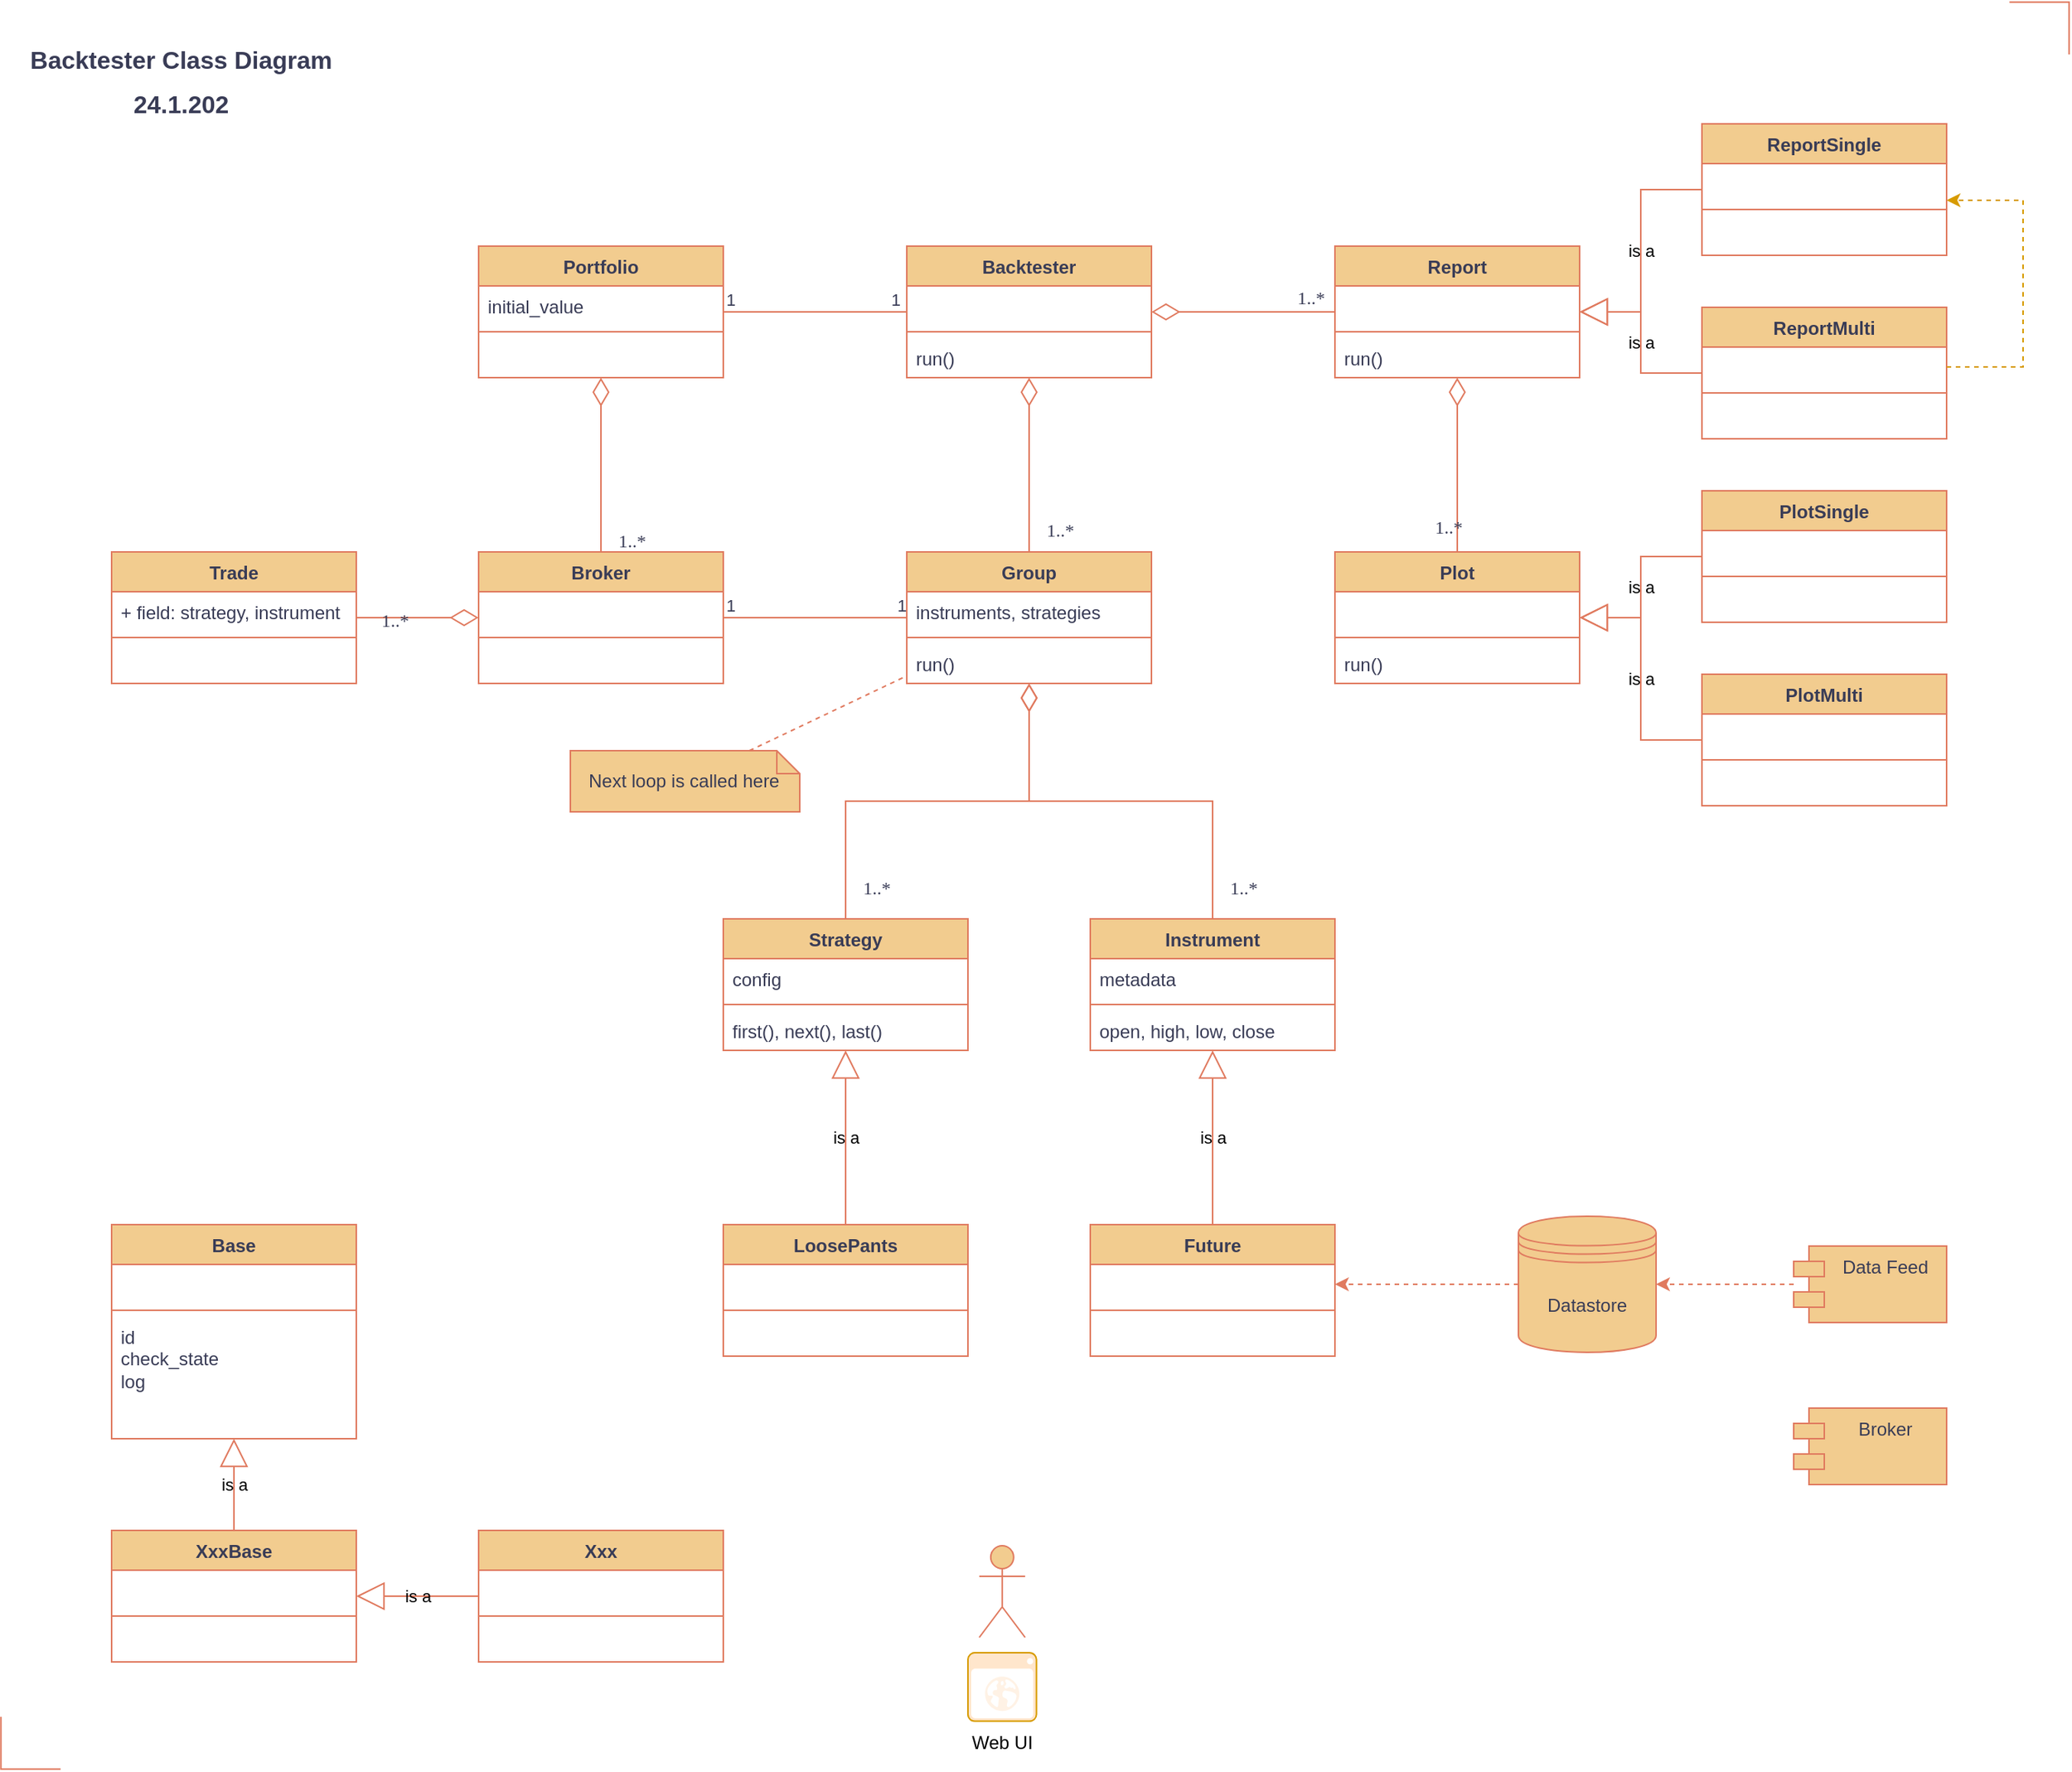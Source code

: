 <mxfile version="26.0.7">
  <diagram name="Page-1" id="6133507b-19e7-1e82-6fc7-422aa6c4b21f">
    <mxGraphModel dx="1524" dy="1083" grid="1" gridSize="10" guides="1" tooltips="1" connect="1" arrows="1" fold="1" page="1" pageScale="1" pageWidth="1654" pageHeight="1169" background="none" math="0" shadow="0">
      <root>
        <mxCell id="0" />
        <mxCell id="1" parent="0" />
        <mxCell id="b94bc138ca980ef-9" style="edgeStyle=orthogonalEdgeStyle;rounded=0;html=1;labelBackgroundColor=none;startArrow=none;startFill=0;startSize=8;endArrow=diamondThin;endFill=0;endSize=16;fontFamily=Verdana;fontSize=12;strokeColor=#E07A5F;fontColor=default;" parent="1" source="fzEsm9xOd8jMzYuRoPMs-54" target="fzEsm9xOd8jMzYuRoPMs-38" edge="1">
          <mxGeometry relative="1" as="geometry">
            <mxPoint x="739.5" y="406" as="sourcePoint" />
            <mxPoint x="739.5" y="273" as="targetPoint" />
          </mxGeometry>
        </mxCell>
        <mxCell id="b94bc138ca980ef-19" value="1..*" style="text;html=1;resizable=0;points=[];align=center;verticalAlign=middle;labelBackgroundColor=none;fontSize=12;fontFamily=Verdana;fontColor=#393C56;" parent="b94bc138ca980ef-9" vertex="1" connectable="0">
          <mxGeometry x="-0.847" y="-1" relative="1" as="geometry">
            <mxPoint x="19" y="-6" as="offset" />
          </mxGeometry>
        </mxCell>
        <mxCell id="hXaTJIi1Mh9e1lSshE3l-18" style="edgeStyle=orthogonalEdgeStyle;rounded=0;html=1;labelBackgroundColor=none;startArrow=none;startFill=0;startSize=8;endArrow=diamondThin;endFill=0;endSize=16;fontFamily=Verdana;fontSize=12;strokeColor=#E07A5F;fontColor=default;" parent="1" source="fzEsm9xOd8jMzYuRoPMs-60" target="fzEsm9xOd8jMzYuRoPMs-54" edge="1">
          <mxGeometry relative="1" as="geometry">
            <mxPoint x="550" y="612" as="sourcePoint" />
            <mxPoint x="669.5" y="459" as="targetPoint" />
          </mxGeometry>
        </mxCell>
        <mxCell id="hXaTJIi1Mh9e1lSshE3l-19" value="1..*" style="text;html=1;resizable=0;points=[];align=center;verticalAlign=middle;labelBackgroundColor=none;fontSize=12;fontFamily=Verdana;fontColor=#393C56;" parent="hXaTJIi1Mh9e1lSshE3l-18" vertex="1" connectable="0">
          <mxGeometry x="-0.847" y="-1" relative="1" as="geometry">
            <mxPoint x="19" y="1" as="offset" />
          </mxGeometry>
        </mxCell>
        <mxCell id="hXaTJIi1Mh9e1lSshE3l-31" value="" style="endArrow=none;html=1;edgeStyle=orthogonalEdgeStyle;rounded=0;labelBackgroundColor=none;strokeColor=#E07A5F;fontColor=default;" parent="1" source="fzEsm9xOd8jMzYuRoPMs-50" target="fzEsm9xOd8jMzYuRoPMs-54" edge="1">
          <mxGeometry relative="1" as="geometry">
            <mxPoint x="470" y="416" as="sourcePoint" />
            <mxPoint x="589.5" y="416" as="targetPoint" />
          </mxGeometry>
        </mxCell>
        <mxCell id="hXaTJIi1Mh9e1lSshE3l-32" value="1" style="edgeLabel;resizable=0;html=1;align=left;verticalAlign=bottom;labelBackgroundColor=none;fontColor=#393C56;" parent="hXaTJIi1Mh9e1lSshE3l-31" connectable="0" vertex="1">
          <mxGeometry x="-1" relative="1" as="geometry" />
        </mxCell>
        <mxCell id="hXaTJIi1Mh9e1lSshE3l-33" value="1" style="edgeLabel;resizable=0;html=1;align=right;verticalAlign=bottom;labelBackgroundColor=none;fontColor=#393C56;" parent="hXaTJIi1Mh9e1lSshE3l-31" connectable="0" vertex="1">
          <mxGeometry x="1" relative="1" as="geometry" />
        </mxCell>
        <mxCell id="hXaTJIi1Mh9e1lSshE3l-34" value="" style="endArrow=none;html=1;edgeStyle=orthogonalEdgeStyle;rounded=0;labelBackgroundColor=none;strokeColor=#E07A5F;fontColor=default;" parent="1" source="fzEsm9xOd8jMzYuRoPMs-46" target="fzEsm9xOd8jMzYuRoPMs-38" edge="1">
          <mxGeometry relative="1" as="geometry">
            <mxPoint x="470" y="197" as="sourcePoint" />
            <mxPoint x="589.5" y="197" as="targetPoint" />
          </mxGeometry>
        </mxCell>
        <mxCell id="hXaTJIi1Mh9e1lSshE3l-35" value="1" style="edgeLabel;resizable=0;html=1;align=left;verticalAlign=bottom;labelBackgroundColor=none;fontColor=#393C56;" parent="hXaTJIi1Mh9e1lSshE3l-34" connectable="0" vertex="1">
          <mxGeometry x="-1" relative="1" as="geometry" />
        </mxCell>
        <mxCell id="hXaTJIi1Mh9e1lSshE3l-36" value="1" style="edgeLabel;resizable=0;html=1;align=right;verticalAlign=bottom;labelBackgroundColor=none;fontColor=#393C56;" parent="hXaTJIi1Mh9e1lSshE3l-34" connectable="0" vertex="1">
          <mxGeometry x="1" relative="1" as="geometry">
            <mxPoint x="-4" as="offset" />
          </mxGeometry>
        </mxCell>
        <mxCell id="hXaTJIi1Mh9e1lSshE3l-39" style="edgeStyle=orthogonalEdgeStyle;rounded=0;html=1;labelBackgroundColor=none;startArrow=none;startFill=0;startSize=8;endArrow=diamondThin;endFill=0;endSize=16;fontFamily=Verdana;fontSize=12;strokeColor=#E07A5F;fontColor=default;" parent="1" source="fzEsm9xOd8jMzYuRoPMs-50" target="fzEsm9xOd8jMzYuRoPMs-46" edge="1">
          <mxGeometry relative="1" as="geometry">
            <mxPoint x="390" y="373" as="sourcePoint" />
            <mxPoint x="390" y="243" as="targetPoint" />
          </mxGeometry>
        </mxCell>
        <mxCell id="hXaTJIi1Mh9e1lSshE3l-40" value="1..*" style="text;html=1;resizable=0;points=[];align=center;verticalAlign=middle;labelBackgroundColor=none;fontSize=12;fontFamily=Verdana;fontColor=#393C56;" parent="hXaTJIi1Mh9e1lSshE3l-39" vertex="1" connectable="0">
          <mxGeometry x="-0.847" y="-1" relative="1" as="geometry">
            <mxPoint x="19" y="1" as="offset" />
          </mxGeometry>
        </mxCell>
        <mxCell id="hXaTJIi1Mh9e1lSshE3l-43" value="is a" style="endArrow=block;endSize=16;endFill=0;html=1;rounded=0;labelBackgroundColor=none;strokeColor=#E07A5F;fontColor=default;" parent="1" source="hXaTJIi1Mh9e1lSshE3l-52" target="fzEsm9xOd8jMzYuRoPMs-64" edge="1">
          <mxGeometry width="160" relative="1" as="geometry">
            <mxPoint x="790" y="832" as="sourcePoint" />
            <mxPoint x="790" y="753" as="targetPoint" />
          </mxGeometry>
        </mxCell>
        <mxCell id="hXaTJIi1Mh9e1lSshE3l-46" value="is a" style="endArrow=block;endSize=16;endFill=0;html=1;rounded=0;labelBackgroundColor=none;strokeColor=#E07A5F;fontColor=default;" parent="1" source="hXaTJIi1Mh9e1lSshE3l-48" target="fzEsm9xOd8jMzYuRoPMs-60" edge="1">
          <mxGeometry width="160" relative="1" as="geometry">
            <mxPoint x="550" y="816" as="sourcePoint" />
            <mxPoint x="550.829" y="753" as="targetPoint" />
          </mxGeometry>
        </mxCell>
        <mxCell id="hXaTJIi1Mh9e1lSshE3l-48" value="LoosePants" style="swimlane;fontStyle=1;align=center;verticalAlign=top;childLayout=stackLayout;horizontal=1;startSize=26;horizontalStack=0;resizeParent=1;resizeParentMax=0;resizeLast=0;collapsible=1;marginBottom=0;whiteSpace=wrap;html=1;labelBackgroundColor=none;fillColor=#F2CC8F;strokeColor=#E07A5F;fontColor=#393C56;" parent="1" vertex="1">
          <mxGeometry x="480" y="800" width="160" height="86" as="geometry" />
        </mxCell>
        <mxCell id="hXaTJIi1Mh9e1lSshE3l-49" value="&amp;nbsp;" style="text;strokeColor=none;fillColor=none;align=left;verticalAlign=top;spacingLeft=4;spacingRight=4;overflow=hidden;rotatable=0;points=[[0,0.5],[1,0.5]];portConstraint=eastwest;whiteSpace=wrap;html=1;labelBackgroundColor=none;fontColor=#393C56;" parent="hXaTJIi1Mh9e1lSshE3l-48" vertex="1">
          <mxGeometry y="26" width="160" height="26" as="geometry" />
        </mxCell>
        <mxCell id="hXaTJIi1Mh9e1lSshE3l-50" value="" style="line;strokeWidth=1;fillColor=none;align=left;verticalAlign=middle;spacingTop=-1;spacingLeft=3;spacingRight=3;rotatable=0;labelPosition=right;points=[];portConstraint=eastwest;strokeColor=#E07A5F;labelBackgroundColor=none;fontColor=#393C56;" parent="hXaTJIi1Mh9e1lSshE3l-48" vertex="1">
          <mxGeometry y="52" width="160" height="8" as="geometry" />
        </mxCell>
        <mxCell id="hXaTJIi1Mh9e1lSshE3l-51" value="&amp;nbsp;" style="text;strokeColor=none;fillColor=none;align=left;verticalAlign=top;spacingLeft=4;spacingRight=4;overflow=hidden;rotatable=0;points=[[0,0.5],[1,0.5]];portConstraint=eastwest;whiteSpace=wrap;html=1;labelBackgroundColor=none;fontColor=#393C56;" parent="hXaTJIi1Mh9e1lSshE3l-48" vertex="1">
          <mxGeometry y="60" width="160" height="26" as="geometry" />
        </mxCell>
        <mxCell id="hXaTJIi1Mh9e1lSshE3l-52" value="Future" style="swimlane;fontStyle=1;align=center;verticalAlign=top;childLayout=stackLayout;horizontal=1;startSize=26;horizontalStack=0;resizeParent=1;resizeParentMax=0;resizeLast=0;collapsible=1;marginBottom=0;whiteSpace=wrap;html=1;labelBackgroundColor=none;fillColor=#F2CC8F;strokeColor=#E07A5F;fontColor=#393C56;" parent="1" vertex="1">
          <mxGeometry x="720" y="800" width="160" height="86" as="geometry" />
        </mxCell>
        <mxCell id="hXaTJIi1Mh9e1lSshE3l-53" value="&amp;nbsp;" style="text;strokeColor=none;fillColor=none;align=left;verticalAlign=top;spacingLeft=4;spacingRight=4;overflow=hidden;rotatable=0;points=[[0,0.5],[1,0.5]];portConstraint=eastwest;whiteSpace=wrap;html=1;labelBackgroundColor=none;fontColor=#393C56;" parent="hXaTJIi1Mh9e1lSshE3l-52" vertex="1">
          <mxGeometry y="26" width="160" height="26" as="geometry" />
        </mxCell>
        <mxCell id="hXaTJIi1Mh9e1lSshE3l-54" value="" style="line;strokeWidth=1;fillColor=none;align=left;verticalAlign=middle;spacingTop=-1;spacingLeft=3;spacingRight=3;rotatable=0;labelPosition=right;points=[];portConstraint=eastwest;strokeColor=#E07A5F;labelBackgroundColor=none;fontColor=#393C56;" parent="hXaTJIi1Mh9e1lSshE3l-52" vertex="1">
          <mxGeometry y="52" width="160" height="8" as="geometry" />
        </mxCell>
        <mxCell id="hXaTJIi1Mh9e1lSshE3l-55" value="&amp;nbsp;" style="text;strokeColor=none;fillColor=none;align=left;verticalAlign=top;spacingLeft=4;spacingRight=4;overflow=hidden;rotatable=0;points=[[0,0.5],[1,0.5]];portConstraint=eastwest;whiteSpace=wrap;html=1;labelBackgroundColor=none;fontColor=#393C56;" parent="hXaTJIi1Mh9e1lSshE3l-52" vertex="1">
          <mxGeometry y="60" width="160" height="26" as="geometry" />
        </mxCell>
        <mxCell id="oVxYNtlDvSUQYSAyghFH-1" value="Next loop is called here" style="shape=note;size=15;align=left;spacingLeft=10;html=1;whiteSpace=wrap;labelBackgroundColor=none;fillColor=#F2CC8F;strokeColor=#E07A5F;fontColor=#393C56;" parent="1" vertex="1">
          <mxGeometry x="380" y="490" width="150" height="40" as="geometry" />
        </mxCell>
        <mxCell id="oVxYNtlDvSUQYSAyghFH-2" value="" style="edgeStyle=none;endArrow=none;dashed=1;html=1;rounded=0;labelBackgroundColor=none;strokeColor=#E07A5F;fontColor=default;" parent="1" source="oVxYNtlDvSUQYSAyghFH-1" target="fzEsm9xOd8jMzYuRoPMs-54" edge="1">
          <mxGeometry x="1" relative="1" as="geometry">
            <mxPoint x="625.93" y="459" as="targetPoint" />
          </mxGeometry>
        </mxCell>
        <mxCell id="oVxYNtlDvSUQYSAyghFH-38" value="Trade" style="swimlane;fontStyle=1;align=center;verticalAlign=top;childLayout=stackLayout;horizontal=1;startSize=26;horizontalStack=0;resizeParent=1;resizeParentMax=0;resizeLast=0;collapsible=1;marginBottom=0;whiteSpace=wrap;html=1;labelBackgroundColor=none;fillColor=#F2CC8F;strokeColor=#E07A5F;fontColor=#393C56;" parent="1" vertex="1">
          <mxGeometry x="80" y="360" width="160" height="86" as="geometry" />
        </mxCell>
        <mxCell id="oVxYNtlDvSUQYSAyghFH-39" value="+ field: strategy, instrument" style="text;strokeColor=none;fillColor=none;align=left;verticalAlign=top;spacingLeft=4;spacingRight=4;overflow=hidden;rotatable=0;points=[[0,0.5],[1,0.5]];portConstraint=eastwest;whiteSpace=wrap;html=1;labelBackgroundColor=none;fontColor=#393C56;" parent="oVxYNtlDvSUQYSAyghFH-38" vertex="1">
          <mxGeometry y="26" width="160" height="26" as="geometry" />
        </mxCell>
        <mxCell id="oVxYNtlDvSUQYSAyghFH-40" value="" style="line;strokeWidth=1;fillColor=none;align=left;verticalAlign=middle;spacingTop=-1;spacingLeft=3;spacingRight=3;rotatable=0;labelPosition=right;points=[];portConstraint=eastwest;strokeColor=#E07A5F;labelBackgroundColor=none;fontColor=#393C56;" parent="oVxYNtlDvSUQYSAyghFH-38" vertex="1">
          <mxGeometry y="52" width="160" height="8" as="geometry" />
        </mxCell>
        <mxCell id="oVxYNtlDvSUQYSAyghFH-41" value="&amp;nbsp;" style="text;strokeColor=none;fillColor=none;align=left;verticalAlign=top;spacingLeft=4;spacingRight=4;overflow=hidden;rotatable=0;points=[[0,0.5],[1,0.5]];portConstraint=eastwest;whiteSpace=wrap;html=1;labelBackgroundColor=none;fontColor=#393C56;" parent="oVxYNtlDvSUQYSAyghFH-38" vertex="1">
          <mxGeometry y="60" width="160" height="26" as="geometry" />
        </mxCell>
        <mxCell id="oVxYNtlDvSUQYSAyghFH-42" style="edgeStyle=orthogonalEdgeStyle;rounded=0;html=1;labelBackgroundColor=none;startArrow=none;startFill=0;startSize=8;endArrow=diamondThin;endFill=0;endSize=16;fontFamily=Verdana;fontSize=12;strokeColor=#E07A5F;fontColor=default;" parent="1" source="oVxYNtlDvSUQYSAyghFH-38" target="fzEsm9xOd8jMzYuRoPMs-50" edge="1">
          <mxGeometry relative="1" as="geometry">
            <mxPoint x="390" y="376" as="sourcePoint" />
            <mxPoint x="310" y="416" as="targetPoint" />
          </mxGeometry>
        </mxCell>
        <mxCell id="oVxYNtlDvSUQYSAyghFH-43" value="1..*" style="text;html=1;resizable=0;points=[];align=center;verticalAlign=middle;labelBackgroundColor=none;fontSize=12;fontFamily=Verdana;fontColor=#393C56;" parent="oVxYNtlDvSUQYSAyghFH-42" vertex="1" connectable="0">
          <mxGeometry x="-0.847" y="-1" relative="1" as="geometry">
            <mxPoint x="19" y="1" as="offset" />
          </mxGeometry>
        </mxCell>
        <mxCell id="oVxYNtlDvSUQYSAyghFH-44" value="Report" style="swimlane;fontStyle=1;align=center;verticalAlign=top;childLayout=stackLayout;horizontal=1;startSize=26;horizontalStack=0;resizeParent=1;resizeParentMax=0;resizeLast=0;collapsible=1;marginBottom=0;whiteSpace=wrap;html=1;labelBackgroundColor=none;fillColor=#F2CC8F;strokeColor=#E07A5F;fontColor=#393C56;" parent="1" vertex="1">
          <mxGeometry x="880" y="160" width="160" height="86" as="geometry" />
        </mxCell>
        <mxCell id="oVxYNtlDvSUQYSAyghFH-45" value="&amp;nbsp;" style="text;strokeColor=none;fillColor=none;align=left;verticalAlign=top;spacingLeft=4;spacingRight=4;overflow=hidden;rotatable=0;points=[[0,0.5],[1,0.5]];portConstraint=eastwest;whiteSpace=wrap;html=1;labelBackgroundColor=none;fontColor=#393C56;" parent="oVxYNtlDvSUQYSAyghFH-44" vertex="1">
          <mxGeometry y="26" width="160" height="26" as="geometry" />
        </mxCell>
        <mxCell id="oVxYNtlDvSUQYSAyghFH-46" value="" style="line;strokeWidth=1;fillColor=none;align=left;verticalAlign=middle;spacingTop=-1;spacingLeft=3;spacingRight=3;rotatable=0;labelPosition=right;points=[];portConstraint=eastwest;strokeColor=#E07A5F;labelBackgroundColor=none;fontColor=#393C56;" parent="oVxYNtlDvSUQYSAyghFH-44" vertex="1">
          <mxGeometry y="52" width="160" height="8" as="geometry" />
        </mxCell>
        <mxCell id="oVxYNtlDvSUQYSAyghFH-47" value="run()" style="text;strokeColor=none;fillColor=none;align=left;verticalAlign=top;spacingLeft=4;spacingRight=4;overflow=hidden;rotatable=0;points=[[0,0.5],[1,0.5]];portConstraint=eastwest;whiteSpace=wrap;html=1;labelBackgroundColor=none;fontColor=#393C56;" parent="oVxYNtlDvSUQYSAyghFH-44" vertex="1">
          <mxGeometry y="60" width="160" height="26" as="geometry" />
        </mxCell>
        <mxCell id="Y14HQhWiNvEbbBd37z1L-4" style="edgeStyle=orthogonalEdgeStyle;rounded=0;html=1;labelBackgroundColor=none;startArrow=none;startFill=0;startSize=8;endArrow=diamondThin;endFill=0;endSize=16;fontFamily=Verdana;fontSize=12;strokeColor=#E07A5F;fontColor=default;" parent="1" source="oVxYNtlDvSUQYSAyghFH-44" target="fzEsm9xOd8jMzYuRoPMs-38" edge="1">
          <mxGeometry relative="1" as="geometry">
            <mxPoint x="390" y="344" as="sourcePoint" />
            <mxPoint x="749.5" y="197" as="targetPoint" />
          </mxGeometry>
        </mxCell>
        <mxCell id="Y14HQhWiNvEbbBd37z1L-5" value="1..*" style="text;html=1;resizable=0;points=[];align=center;verticalAlign=middle;labelBackgroundColor=none;fontSize=12;fontFamily=Verdana;fontColor=#393C56;" parent="Y14HQhWiNvEbbBd37z1L-4" vertex="1" connectable="0">
          <mxGeometry x="-0.847" y="-1" relative="1" as="geometry">
            <mxPoint x="-7" y="-8" as="offset" />
          </mxGeometry>
        </mxCell>
        <mxCell id="Y14HQhWiNvEbbBd37z1L-7" value="&lt;font style=&quot;font-size: 16px;&quot;&gt;Backtester Class Diagram&lt;/font&gt;&lt;br&gt;&lt;font style=&quot;font-size: 16px;&quot;&gt;24.1.202&lt;/font&gt;" style="text;strokeColor=none;fillColor=none;html=1;fontSize=24;fontStyle=1;verticalAlign=middle;align=center;labelBackgroundColor=none;fontColor=#393C56;" parent="1" vertex="1">
          <mxGeometry x="20" y="10" width="210" height="80" as="geometry" />
        </mxCell>
        <mxCell id="Y14HQhWiNvEbbBd37z1L-13" value="Base" style="swimlane;fontStyle=1;align=center;verticalAlign=top;childLayout=stackLayout;horizontal=1;startSize=26;horizontalStack=0;resizeParent=1;resizeParentMax=0;resizeLast=0;collapsible=1;marginBottom=0;whiteSpace=wrap;html=1;labelBackgroundColor=none;fillColor=#F2CC8F;strokeColor=#E07A5F;fontColor=#393C56;" parent="1" vertex="1">
          <mxGeometry x="80" y="800" width="160" height="140" as="geometry" />
        </mxCell>
        <mxCell id="Y14HQhWiNvEbbBd37z1L-14" value="&amp;nbsp;" style="text;strokeColor=none;fillColor=none;align=left;verticalAlign=top;spacingLeft=4;spacingRight=4;overflow=hidden;rotatable=0;points=[[0,0.5],[1,0.5]];portConstraint=eastwest;whiteSpace=wrap;html=1;labelBackgroundColor=none;fontColor=#393C56;" parent="Y14HQhWiNvEbbBd37z1L-13" vertex="1">
          <mxGeometry y="26" width="160" height="26" as="geometry" />
        </mxCell>
        <mxCell id="Y14HQhWiNvEbbBd37z1L-15" value="" style="line;strokeWidth=1;fillColor=none;align=left;verticalAlign=middle;spacingTop=-1;spacingLeft=3;spacingRight=3;rotatable=0;labelPosition=right;points=[];portConstraint=eastwest;strokeColor=#E07A5F;labelBackgroundColor=none;fontColor=#393C56;" parent="Y14HQhWiNvEbbBd37z1L-13" vertex="1">
          <mxGeometry y="52" width="160" height="8" as="geometry" />
        </mxCell>
        <mxCell id="Y14HQhWiNvEbbBd37z1L-16" value="&lt;div&gt;id&lt;/div&gt;&lt;div&gt;check_state&lt;/div&gt;&lt;div&gt;log&lt;/div&gt;" style="text;strokeColor=none;fillColor=none;align=left;verticalAlign=top;spacingLeft=4;spacingRight=4;overflow=hidden;rotatable=0;points=[[0,0.5],[1,0.5]];portConstraint=eastwest;whiteSpace=wrap;html=1;labelBackgroundColor=none;fontColor=#393C56;" parent="Y14HQhWiNvEbbBd37z1L-13" vertex="1">
          <mxGeometry y="60" width="160" height="80" as="geometry" />
        </mxCell>
        <mxCell id="Y14HQhWiNvEbbBd37z1L-17" value="XxxBase" style="swimlane;fontStyle=1;align=center;verticalAlign=top;childLayout=stackLayout;horizontal=1;startSize=26;horizontalStack=0;resizeParent=1;resizeParentMax=0;resizeLast=0;collapsible=1;marginBottom=0;whiteSpace=wrap;html=1;labelBackgroundColor=none;fillColor=#F2CC8F;strokeColor=#E07A5F;fontColor=#393C56;" parent="1" vertex="1">
          <mxGeometry x="80" y="1000" width="160" height="86" as="geometry" />
        </mxCell>
        <mxCell id="Y14HQhWiNvEbbBd37z1L-20" value="&amp;nbsp;" style="text;strokeColor=none;fillColor=none;align=left;verticalAlign=top;spacingLeft=4;spacingRight=4;overflow=hidden;rotatable=0;points=[[0,0.5],[1,0.5]];portConstraint=eastwest;whiteSpace=wrap;html=1;labelBackgroundColor=none;fontColor=#393C56;" parent="Y14HQhWiNvEbbBd37z1L-17" vertex="1">
          <mxGeometry y="26" width="160" height="26" as="geometry" />
        </mxCell>
        <mxCell id="Y14HQhWiNvEbbBd37z1L-19" value="" style="line;strokeWidth=1;fillColor=none;align=left;verticalAlign=middle;spacingTop=-1;spacingLeft=3;spacingRight=3;rotatable=0;labelPosition=right;points=[];portConstraint=eastwest;strokeColor=#E07A5F;labelBackgroundColor=none;fontColor=#393C56;" parent="Y14HQhWiNvEbbBd37z1L-17" vertex="1">
          <mxGeometry y="52" width="160" height="8" as="geometry" />
        </mxCell>
        <mxCell id="XCpL5sCFLJ7eLlH_SskJ-12" value="&amp;nbsp;" style="text;strokeColor=none;fillColor=none;align=left;verticalAlign=top;spacingLeft=4;spacingRight=4;overflow=hidden;rotatable=0;points=[[0,0.5],[1,0.5]];portConstraint=eastwest;whiteSpace=wrap;html=1;labelBackgroundColor=none;fontColor=#393C56;" parent="Y14HQhWiNvEbbBd37z1L-17" vertex="1">
          <mxGeometry y="60" width="160" height="26" as="geometry" />
        </mxCell>
        <mxCell id="Y14HQhWiNvEbbBd37z1L-21" value="is a" style="endArrow=block;endSize=16;endFill=0;html=1;rounded=0;labelBackgroundColor=none;strokeColor=#E07A5F;fontColor=default;" parent="1" source="Y14HQhWiNvEbbBd37z1L-17" target="Y14HQhWiNvEbbBd37z1L-13" edge="1">
          <mxGeometry width="160" relative="1" as="geometry">
            <mxPoint x="321" y="1065" as="sourcePoint" />
            <mxPoint x="320" y="962" as="targetPoint" />
          </mxGeometry>
        </mxCell>
        <mxCell id="XCpL5sCFLJ7eLlH_SskJ-5" style="edgeStyle=orthogonalEdgeStyle;rounded=0;html=1;labelBackgroundColor=none;startArrow=none;startFill=0;startSize=8;endArrow=diamondThin;endFill=0;endSize=16;fontFamily=Verdana;fontSize=12;strokeColor=#E07A5F;fontColor=default;" parent="1" source="XCpL5sCFLJ7eLlH_SskJ-8" target="oVxYNtlDvSUQYSAyghFH-44" edge="1">
          <mxGeometry relative="1" as="geometry">
            <mxPoint x="975" y="290" as="sourcePoint" />
            <mxPoint x="760" y="207" as="targetPoint" />
          </mxGeometry>
        </mxCell>
        <mxCell id="XCpL5sCFLJ7eLlH_SskJ-6" value="1..*" style="text;html=1;resizable=0;points=[];align=center;verticalAlign=middle;labelBackgroundColor=none;fontSize=12;fontFamily=Verdana;fontColor=#393C56;" parent="XCpL5sCFLJ7eLlH_SskJ-5" vertex="1" connectable="0">
          <mxGeometry x="-0.847" y="-1" relative="1" as="geometry">
            <mxPoint x="-7" y="-8" as="offset" />
          </mxGeometry>
        </mxCell>
        <mxCell id="XCpL5sCFLJ7eLlH_SskJ-8" value="Plot" style="swimlane;fontStyle=1;align=center;verticalAlign=top;childLayout=stackLayout;horizontal=1;startSize=26;horizontalStack=0;resizeParent=1;resizeParentMax=0;resizeLast=0;collapsible=1;marginBottom=0;whiteSpace=wrap;html=1;labelBackgroundColor=none;fillColor=#F2CC8F;strokeColor=#E07A5F;fontColor=#393C56;" parent="1" vertex="1">
          <mxGeometry x="880" y="360" width="160" height="86" as="geometry" />
        </mxCell>
        <mxCell id="XCpL5sCFLJ7eLlH_SskJ-9" value="&amp;nbsp;" style="text;strokeColor=none;fillColor=none;align=left;verticalAlign=top;spacingLeft=4;spacingRight=4;overflow=hidden;rotatable=0;points=[[0,0.5],[1,0.5]];portConstraint=eastwest;whiteSpace=wrap;html=1;labelBackgroundColor=none;fontColor=#393C56;" parent="XCpL5sCFLJ7eLlH_SskJ-8" vertex="1">
          <mxGeometry y="26" width="160" height="26" as="geometry" />
        </mxCell>
        <mxCell id="XCpL5sCFLJ7eLlH_SskJ-10" value="" style="line;strokeWidth=1;fillColor=none;align=left;verticalAlign=middle;spacingTop=-1;spacingLeft=3;spacingRight=3;rotatable=0;labelPosition=right;points=[];portConstraint=eastwest;strokeColor=#E07A5F;labelBackgroundColor=none;fontColor=#393C56;" parent="XCpL5sCFLJ7eLlH_SskJ-8" vertex="1">
          <mxGeometry y="52" width="160" height="8" as="geometry" />
        </mxCell>
        <mxCell id="XCpL5sCFLJ7eLlH_SskJ-11" value="run()" style="text;strokeColor=none;fillColor=none;align=left;verticalAlign=top;spacingLeft=4;spacingRight=4;overflow=hidden;rotatable=0;points=[[0,0.5],[1,0.5]];portConstraint=eastwest;whiteSpace=wrap;html=1;labelBackgroundColor=none;fontColor=#393C56;" parent="XCpL5sCFLJ7eLlH_SskJ-8" vertex="1">
          <mxGeometry y="60" width="160" height="26" as="geometry" />
        </mxCell>
        <mxCell id="fzEsm9xOd8jMzYuRoPMs-1" value="ReportSingle" style="swimlane;fontStyle=1;align=center;verticalAlign=top;childLayout=stackLayout;horizontal=1;startSize=26;horizontalStack=0;resizeParent=1;resizeParentMax=0;resizeLast=0;collapsible=1;marginBottom=0;whiteSpace=wrap;html=1;labelBackgroundColor=none;fillColor=#F2CC8F;strokeColor=#E07A5F;fontColor=#393C56;" parent="1" vertex="1">
          <mxGeometry x="1120" y="80" width="160" height="86" as="geometry" />
        </mxCell>
        <mxCell id="fzEsm9xOd8jMzYuRoPMs-2" value="&amp;nbsp;" style="text;strokeColor=none;fillColor=none;align=left;verticalAlign=top;spacingLeft=4;spacingRight=4;overflow=hidden;rotatable=0;points=[[0,0.5],[1,0.5]];portConstraint=eastwest;whiteSpace=wrap;html=1;labelBackgroundColor=none;fontColor=#393C56;" parent="fzEsm9xOd8jMzYuRoPMs-1" vertex="1">
          <mxGeometry y="26" width="160" height="26" as="geometry" />
        </mxCell>
        <mxCell id="fzEsm9xOd8jMzYuRoPMs-3" value="" style="line;strokeWidth=1;fillColor=none;align=left;verticalAlign=middle;spacingTop=-1;spacingLeft=3;spacingRight=3;rotatable=0;labelPosition=right;points=[];portConstraint=eastwest;strokeColor=#E07A5F;labelBackgroundColor=none;fontColor=#393C56;" parent="fzEsm9xOd8jMzYuRoPMs-1" vertex="1">
          <mxGeometry y="52" width="160" height="8" as="geometry" />
        </mxCell>
        <mxCell id="fzEsm9xOd8jMzYuRoPMs-4" value="&amp;nbsp;" style="text;strokeColor=none;fillColor=none;align=left;verticalAlign=top;spacingLeft=4;spacingRight=4;overflow=hidden;rotatable=0;points=[[0,0.5],[1,0.5]];portConstraint=eastwest;whiteSpace=wrap;html=1;labelBackgroundColor=none;fontColor=#393C56;" parent="fzEsm9xOd8jMzYuRoPMs-1" vertex="1">
          <mxGeometry y="60" width="160" height="26" as="geometry" />
        </mxCell>
        <mxCell id="fzEsm9xOd8jMzYuRoPMs-5" value="ReportMulti" style="swimlane;fontStyle=1;align=center;verticalAlign=top;childLayout=stackLayout;horizontal=1;startSize=26;horizontalStack=0;resizeParent=1;resizeParentMax=0;resizeLast=0;collapsible=1;marginBottom=0;whiteSpace=wrap;html=1;labelBackgroundColor=none;fillColor=#F2CC8F;strokeColor=#E07A5F;fontColor=#393C56;" parent="1" vertex="1">
          <mxGeometry x="1120" y="200" width="160" height="86" as="geometry" />
        </mxCell>
        <mxCell id="fzEsm9xOd8jMzYuRoPMs-6" value="&amp;nbsp;" style="text;strokeColor=none;fillColor=none;align=left;verticalAlign=top;spacingLeft=4;spacingRight=4;overflow=hidden;rotatable=0;points=[[0,0.5],[1,0.5]];portConstraint=eastwest;whiteSpace=wrap;html=1;labelBackgroundColor=none;fontColor=#393C56;" parent="fzEsm9xOd8jMzYuRoPMs-5" vertex="1">
          <mxGeometry y="26" width="160" height="26" as="geometry" />
        </mxCell>
        <mxCell id="fzEsm9xOd8jMzYuRoPMs-7" value="" style="line;strokeWidth=1;fillColor=none;align=left;verticalAlign=middle;spacingTop=-1;spacingLeft=3;spacingRight=3;rotatable=0;labelPosition=right;points=[];portConstraint=eastwest;strokeColor=#E07A5F;labelBackgroundColor=none;fontColor=#393C56;" parent="fzEsm9xOd8jMzYuRoPMs-5" vertex="1">
          <mxGeometry y="52" width="160" height="8" as="geometry" />
        </mxCell>
        <mxCell id="fzEsm9xOd8jMzYuRoPMs-8" value="&amp;nbsp;" style="text;strokeColor=none;fillColor=none;align=left;verticalAlign=top;spacingLeft=4;spacingRight=4;overflow=hidden;rotatable=0;points=[[0,0.5],[1,0.5]];portConstraint=eastwest;whiteSpace=wrap;html=1;labelBackgroundColor=none;fontColor=#393C56;" parent="fzEsm9xOd8jMzYuRoPMs-5" vertex="1">
          <mxGeometry y="60" width="160" height="26" as="geometry" />
        </mxCell>
        <mxCell id="fzEsm9xOd8jMzYuRoPMs-9" value="is a" style="endArrow=block;endSize=16;endFill=0;html=1;rounded=0;edgeStyle=orthogonalEdgeStyle;labelBackgroundColor=none;strokeColor=#E07A5F;fontColor=default;" parent="1" source="fzEsm9xOd8jMzYuRoPMs-1" target="oVxYNtlDvSUQYSAyghFH-44" edge="1">
          <mxGeometry width="160" relative="1" as="geometry">
            <mxPoint x="1220" y="529" as="sourcePoint" />
            <mxPoint x="1220" y="430" as="targetPoint" />
          </mxGeometry>
        </mxCell>
        <mxCell id="fzEsm9xOd8jMzYuRoPMs-12" value="is a" style="endArrow=block;endSize=16;endFill=0;html=1;rounded=0;edgeStyle=orthogonalEdgeStyle;labelBackgroundColor=none;strokeColor=#E07A5F;fontColor=default;" parent="1" source="fzEsm9xOd8jMzYuRoPMs-5" target="oVxYNtlDvSUQYSAyghFH-44" edge="1">
          <mxGeometry width="160" relative="1" as="geometry">
            <mxPoint x="1130" y="121" as="sourcePoint" />
            <mxPoint x="1060" y="207" as="targetPoint" />
          </mxGeometry>
        </mxCell>
        <mxCell id="fzEsm9xOd8jMzYuRoPMs-13" value="PlotSingle" style="swimlane;fontStyle=1;align=center;verticalAlign=top;childLayout=stackLayout;horizontal=1;startSize=26;horizontalStack=0;resizeParent=1;resizeParentMax=0;resizeLast=0;collapsible=1;marginBottom=0;whiteSpace=wrap;html=1;labelBackgroundColor=none;fillColor=#F2CC8F;strokeColor=#E07A5F;fontColor=#393C56;" parent="1" vertex="1">
          <mxGeometry x="1120" y="320" width="160" height="86" as="geometry" />
        </mxCell>
        <mxCell id="fzEsm9xOd8jMzYuRoPMs-14" value="&amp;nbsp;" style="text;strokeColor=none;fillColor=none;align=left;verticalAlign=top;spacingLeft=4;spacingRight=4;overflow=hidden;rotatable=0;points=[[0,0.5],[1,0.5]];portConstraint=eastwest;whiteSpace=wrap;html=1;labelBackgroundColor=none;fontColor=#393C56;" parent="fzEsm9xOd8jMzYuRoPMs-13" vertex="1">
          <mxGeometry y="26" width="160" height="26" as="geometry" />
        </mxCell>
        <mxCell id="fzEsm9xOd8jMzYuRoPMs-15" value="" style="line;strokeWidth=1;fillColor=none;align=left;verticalAlign=middle;spacingTop=-1;spacingLeft=3;spacingRight=3;rotatable=0;labelPosition=right;points=[];portConstraint=eastwest;strokeColor=#E07A5F;labelBackgroundColor=none;fontColor=#393C56;" parent="fzEsm9xOd8jMzYuRoPMs-13" vertex="1">
          <mxGeometry y="52" width="160" height="8" as="geometry" />
        </mxCell>
        <mxCell id="fzEsm9xOd8jMzYuRoPMs-16" value="&amp;nbsp;" style="text;strokeColor=none;fillColor=none;align=left;verticalAlign=top;spacingLeft=4;spacingRight=4;overflow=hidden;rotatable=0;points=[[0,0.5],[1,0.5]];portConstraint=eastwest;whiteSpace=wrap;html=1;labelBackgroundColor=none;fontColor=#393C56;" parent="fzEsm9xOd8jMzYuRoPMs-13" vertex="1">
          <mxGeometry y="60" width="160" height="26" as="geometry" />
        </mxCell>
        <mxCell id="fzEsm9xOd8jMzYuRoPMs-17" value="PlotMulti" style="swimlane;fontStyle=1;align=center;verticalAlign=top;childLayout=stackLayout;horizontal=1;startSize=26;horizontalStack=0;resizeParent=1;resizeParentMax=0;resizeLast=0;collapsible=1;marginBottom=0;whiteSpace=wrap;html=1;labelBackgroundColor=none;fillColor=#F2CC8F;strokeColor=#E07A5F;fontColor=#393C56;" parent="1" vertex="1">
          <mxGeometry x="1120" y="440" width="160" height="86" as="geometry" />
        </mxCell>
        <mxCell id="fzEsm9xOd8jMzYuRoPMs-18" value="&amp;nbsp;" style="text;strokeColor=none;fillColor=none;align=left;verticalAlign=top;spacingLeft=4;spacingRight=4;overflow=hidden;rotatable=0;points=[[0,0.5],[1,0.5]];portConstraint=eastwest;whiteSpace=wrap;html=1;labelBackgroundColor=none;fontColor=#393C56;" parent="fzEsm9xOd8jMzYuRoPMs-17" vertex="1">
          <mxGeometry y="26" width="160" height="26" as="geometry" />
        </mxCell>
        <mxCell id="fzEsm9xOd8jMzYuRoPMs-19" value="" style="line;strokeWidth=1;fillColor=none;align=left;verticalAlign=middle;spacingTop=-1;spacingLeft=3;spacingRight=3;rotatable=0;labelPosition=right;points=[];portConstraint=eastwest;strokeColor=#E07A5F;labelBackgroundColor=none;fontColor=#393C56;" parent="fzEsm9xOd8jMzYuRoPMs-17" vertex="1">
          <mxGeometry y="52" width="160" height="8" as="geometry" />
        </mxCell>
        <mxCell id="fzEsm9xOd8jMzYuRoPMs-20" value="&amp;nbsp;" style="text;strokeColor=none;fillColor=none;align=left;verticalAlign=top;spacingLeft=4;spacingRight=4;overflow=hidden;rotatable=0;points=[[0,0.5],[1,0.5]];portConstraint=eastwest;whiteSpace=wrap;html=1;labelBackgroundColor=none;fontColor=#393C56;" parent="fzEsm9xOd8jMzYuRoPMs-17" vertex="1">
          <mxGeometry y="60" width="160" height="26" as="geometry" />
        </mxCell>
        <mxCell id="fzEsm9xOd8jMzYuRoPMs-21" value="is a" style="endArrow=block;endSize=16;endFill=0;html=1;rounded=0;edgeStyle=orthogonalEdgeStyle;labelBackgroundColor=none;strokeColor=#E07A5F;fontColor=default;" parent="1" source="fzEsm9xOd8jMzYuRoPMs-13" target="XCpL5sCFLJ7eLlH_SskJ-8" edge="1">
          <mxGeometry width="160" relative="1" as="geometry">
            <mxPoint x="1130" y="121" as="sourcePoint" />
            <mxPoint x="1060" y="207" as="targetPoint" />
          </mxGeometry>
        </mxCell>
        <mxCell id="fzEsm9xOd8jMzYuRoPMs-23" value="is a" style="endArrow=block;endSize=16;endFill=0;html=1;rounded=0;edgeStyle=orthogonalEdgeStyle;labelBackgroundColor=none;strokeColor=#E07A5F;fontColor=default;" parent="1" source="fzEsm9xOd8jMzYuRoPMs-17" target="XCpL5sCFLJ7eLlH_SskJ-8" edge="1">
          <mxGeometry width="160" relative="1" as="geometry">
            <mxPoint x="1130" y="373" as="sourcePoint" />
            <mxPoint x="1060" y="426" as="targetPoint" />
          </mxGeometry>
        </mxCell>
        <mxCell id="fzEsm9xOd8jMzYuRoPMs-28" style="edgeStyle=orthogonalEdgeStyle;rounded=0;orthogonalLoop=1;jettySize=auto;html=1;entryX=1;entryY=0.5;entryDx=0;entryDy=0;dashed=1;labelBackgroundColor=none;strokeColor=#E07A5F;fontColor=default;" parent="1" source="fzEsm9xOd8jMzYuRoPMs-91" target="hXaTJIi1Mh9e1lSshE3l-53" edge="1">
          <mxGeometry relative="1" as="geometry">
            <mxPoint x="1090" y="720" as="sourcePoint" />
          </mxGeometry>
        </mxCell>
        <mxCell id="fzEsm9xOd8jMzYuRoPMs-33" value="is a" style="edgeStyle=orthogonalEdgeStyle;rounded=0;orthogonalLoop=1;jettySize=auto;html=1;strokeColor=#E07A5F;align=center;verticalAlign=middle;fontFamily=Helvetica;fontSize=11;fontColor=default;labelBackgroundColor=none;endArrow=block;endFill=0;endSize=16;" parent="1" source="fzEsm9xOd8jMzYuRoPMs-29" target="Y14HQhWiNvEbbBd37z1L-17" edge="1">
          <mxGeometry relative="1" as="geometry" />
        </mxCell>
        <mxCell id="fzEsm9xOd8jMzYuRoPMs-29" value="Xxx" style="swimlane;fontStyle=1;align=center;verticalAlign=top;childLayout=stackLayout;horizontal=1;startSize=26;horizontalStack=0;resizeParent=1;resizeParentMax=0;resizeLast=0;collapsible=1;marginBottom=0;whiteSpace=wrap;html=1;labelBackgroundColor=none;fillColor=#F2CC8F;strokeColor=#E07A5F;fontColor=#393C56;" parent="1" vertex="1">
          <mxGeometry x="320" y="1000" width="160" height="86" as="geometry" />
        </mxCell>
        <mxCell id="fzEsm9xOd8jMzYuRoPMs-30" value="&amp;nbsp;" style="text;strokeColor=none;fillColor=none;align=left;verticalAlign=top;spacingLeft=4;spacingRight=4;overflow=hidden;rotatable=0;points=[[0,0.5],[1,0.5]];portConstraint=eastwest;whiteSpace=wrap;html=1;labelBackgroundColor=none;fontColor=#393C56;" parent="fzEsm9xOd8jMzYuRoPMs-29" vertex="1">
          <mxGeometry y="26" width="160" height="26" as="geometry" />
        </mxCell>
        <mxCell id="fzEsm9xOd8jMzYuRoPMs-31" value="" style="line;strokeWidth=1;fillColor=none;align=left;verticalAlign=middle;spacingTop=-1;spacingLeft=3;spacingRight=3;rotatable=0;labelPosition=right;points=[];portConstraint=eastwest;strokeColor=#E07A5F;labelBackgroundColor=none;fontColor=#393C56;" parent="fzEsm9xOd8jMzYuRoPMs-29" vertex="1">
          <mxGeometry y="52" width="160" height="8" as="geometry" />
        </mxCell>
        <mxCell id="fzEsm9xOd8jMzYuRoPMs-32" value="&amp;nbsp;" style="text;strokeColor=none;fillColor=none;align=left;verticalAlign=top;spacingLeft=4;spacingRight=4;overflow=hidden;rotatable=0;points=[[0,0.5],[1,0.5]];portConstraint=eastwest;whiteSpace=wrap;html=1;labelBackgroundColor=none;fontColor=#393C56;" parent="fzEsm9xOd8jMzYuRoPMs-29" vertex="1">
          <mxGeometry y="60" width="160" height="26" as="geometry" />
        </mxCell>
        <mxCell id="fzEsm9xOd8jMzYuRoPMs-38" value="Backtester" style="swimlane;fontStyle=1;align=center;verticalAlign=top;childLayout=stackLayout;horizontal=1;startSize=26;horizontalStack=0;resizeParent=1;resizeParentMax=0;resizeLast=0;collapsible=1;marginBottom=0;whiteSpace=wrap;html=1;labelBackgroundColor=none;fillColor=#F2CC8F;strokeColor=#E07A5F;fontColor=#393C56;" parent="1" vertex="1">
          <mxGeometry x="600" y="160" width="160" height="86" as="geometry" />
        </mxCell>
        <mxCell id="fzEsm9xOd8jMzYuRoPMs-39" value="&amp;nbsp;" style="text;strokeColor=none;fillColor=none;align=left;verticalAlign=top;spacingLeft=4;spacingRight=4;overflow=hidden;rotatable=0;points=[[0,0.5],[1,0.5]];portConstraint=eastwest;whiteSpace=wrap;html=1;labelBackgroundColor=none;fontColor=#393C56;" parent="fzEsm9xOd8jMzYuRoPMs-38" vertex="1">
          <mxGeometry y="26" width="160" height="26" as="geometry" />
        </mxCell>
        <mxCell id="fzEsm9xOd8jMzYuRoPMs-40" value="" style="line;strokeWidth=1;fillColor=none;align=left;verticalAlign=middle;spacingTop=-1;spacingLeft=3;spacingRight=3;rotatable=0;labelPosition=right;points=[];portConstraint=eastwest;strokeColor=#E07A5F;labelBackgroundColor=none;fontColor=#393C56;" parent="fzEsm9xOd8jMzYuRoPMs-38" vertex="1">
          <mxGeometry y="52" width="160" height="8" as="geometry" />
        </mxCell>
        <mxCell id="fzEsm9xOd8jMzYuRoPMs-41" value="run()" style="text;strokeColor=none;fillColor=none;align=left;verticalAlign=top;spacingLeft=4;spacingRight=4;overflow=hidden;rotatable=0;points=[[0,0.5],[1,0.5]];portConstraint=eastwest;whiteSpace=wrap;html=1;labelBackgroundColor=none;fontColor=#393C56;" parent="fzEsm9xOd8jMzYuRoPMs-38" vertex="1">
          <mxGeometry y="60" width="160" height="26" as="geometry" />
        </mxCell>
        <mxCell id="fzEsm9xOd8jMzYuRoPMs-46" value="Portfolio" style="swimlane;fontStyle=1;align=center;verticalAlign=top;childLayout=stackLayout;horizontal=1;startSize=26;horizontalStack=0;resizeParent=1;resizeParentMax=0;resizeLast=0;collapsible=1;marginBottom=0;whiteSpace=wrap;html=1;labelBackgroundColor=none;fillColor=#F2CC8F;strokeColor=#E07A5F;fontColor=#393C56;" parent="1" vertex="1">
          <mxGeometry x="320" y="160" width="160" height="86" as="geometry" />
        </mxCell>
        <mxCell id="fzEsm9xOd8jMzYuRoPMs-47" value="initial_value" style="text;strokeColor=none;fillColor=none;align=left;verticalAlign=top;spacingLeft=4;spacingRight=4;overflow=hidden;rotatable=0;points=[[0,0.5],[1,0.5]];portConstraint=eastwest;whiteSpace=wrap;html=1;labelBackgroundColor=none;fontColor=#393C56;" parent="fzEsm9xOd8jMzYuRoPMs-46" vertex="1">
          <mxGeometry y="26" width="160" height="26" as="geometry" />
        </mxCell>
        <mxCell id="fzEsm9xOd8jMzYuRoPMs-48" value="" style="line;strokeWidth=1;fillColor=none;align=left;verticalAlign=middle;spacingTop=-1;spacingLeft=3;spacingRight=3;rotatable=0;labelPosition=right;points=[];portConstraint=eastwest;strokeColor=#E07A5F;labelBackgroundColor=none;fontColor=#393C56;" parent="fzEsm9xOd8jMzYuRoPMs-46" vertex="1">
          <mxGeometry y="52" width="160" height="8" as="geometry" />
        </mxCell>
        <mxCell id="fzEsm9xOd8jMzYuRoPMs-49" value="&amp;nbsp;" style="text;strokeColor=none;fillColor=none;align=left;verticalAlign=top;spacingLeft=4;spacingRight=4;overflow=hidden;rotatable=0;points=[[0,0.5],[1,0.5]];portConstraint=eastwest;whiteSpace=wrap;html=1;labelBackgroundColor=none;fontColor=#393C56;" parent="fzEsm9xOd8jMzYuRoPMs-46" vertex="1">
          <mxGeometry y="60" width="160" height="26" as="geometry" />
        </mxCell>
        <mxCell id="fzEsm9xOd8jMzYuRoPMs-50" value="Broker" style="swimlane;fontStyle=1;align=center;verticalAlign=top;childLayout=stackLayout;horizontal=1;startSize=26;horizontalStack=0;resizeParent=1;resizeParentMax=0;resizeLast=0;collapsible=1;marginBottom=0;whiteSpace=wrap;html=1;labelBackgroundColor=none;fillColor=#F2CC8F;strokeColor=#E07A5F;fontColor=#393C56;" parent="1" vertex="1">
          <mxGeometry x="320" y="360" width="160" height="86" as="geometry" />
        </mxCell>
        <mxCell id="fzEsm9xOd8jMzYuRoPMs-51" value="&amp;nbsp;" style="text;strokeColor=none;fillColor=none;align=left;verticalAlign=top;spacingLeft=4;spacingRight=4;overflow=hidden;rotatable=0;points=[[0,0.5],[1,0.5]];portConstraint=eastwest;whiteSpace=wrap;html=1;labelBackgroundColor=none;fontColor=#393C56;" parent="fzEsm9xOd8jMzYuRoPMs-50" vertex="1">
          <mxGeometry y="26" width="160" height="26" as="geometry" />
        </mxCell>
        <mxCell id="fzEsm9xOd8jMzYuRoPMs-52" value="" style="line;strokeWidth=1;fillColor=none;align=left;verticalAlign=middle;spacingTop=-1;spacingLeft=3;spacingRight=3;rotatable=0;labelPosition=right;points=[];portConstraint=eastwest;strokeColor=#E07A5F;labelBackgroundColor=none;fontColor=#393C56;" parent="fzEsm9xOd8jMzYuRoPMs-50" vertex="1">
          <mxGeometry y="52" width="160" height="8" as="geometry" />
        </mxCell>
        <mxCell id="fzEsm9xOd8jMzYuRoPMs-53" value="&amp;nbsp;" style="text;strokeColor=none;fillColor=none;align=left;verticalAlign=top;spacingLeft=4;spacingRight=4;overflow=hidden;rotatable=0;points=[[0,0.5],[1,0.5]];portConstraint=eastwest;whiteSpace=wrap;html=1;labelBackgroundColor=none;fontColor=#393C56;" parent="fzEsm9xOd8jMzYuRoPMs-50" vertex="1">
          <mxGeometry y="60" width="160" height="26" as="geometry" />
        </mxCell>
        <mxCell id="fzEsm9xOd8jMzYuRoPMs-54" value="Group" style="swimlane;fontStyle=1;align=center;verticalAlign=top;childLayout=stackLayout;horizontal=1;startSize=26;horizontalStack=0;resizeParent=1;resizeParentMax=0;resizeLast=0;collapsible=1;marginBottom=0;whiteSpace=wrap;html=1;labelBackgroundColor=none;fillColor=#F2CC8F;strokeColor=#E07A5F;fontColor=#393C56;" parent="1" vertex="1">
          <mxGeometry x="600" y="360" width="160" height="86" as="geometry" />
        </mxCell>
        <mxCell id="fzEsm9xOd8jMzYuRoPMs-55" value="instruments, strategies" style="text;strokeColor=none;fillColor=none;align=left;verticalAlign=top;spacingLeft=4;spacingRight=4;overflow=hidden;rotatable=0;points=[[0,0.5],[1,0.5]];portConstraint=eastwest;whiteSpace=wrap;html=1;labelBackgroundColor=none;fontColor=#393C56;" parent="fzEsm9xOd8jMzYuRoPMs-54" vertex="1">
          <mxGeometry y="26" width="160" height="26" as="geometry" />
        </mxCell>
        <mxCell id="fzEsm9xOd8jMzYuRoPMs-56" value="" style="line;strokeWidth=1;fillColor=none;align=left;verticalAlign=middle;spacingTop=-1;spacingLeft=3;spacingRight=3;rotatable=0;labelPosition=right;points=[];portConstraint=eastwest;strokeColor=#E07A5F;labelBackgroundColor=none;fontColor=#393C56;" parent="fzEsm9xOd8jMzYuRoPMs-54" vertex="1">
          <mxGeometry y="52" width="160" height="8" as="geometry" />
        </mxCell>
        <mxCell id="fzEsm9xOd8jMzYuRoPMs-57" value="run()" style="text;strokeColor=none;fillColor=none;align=left;verticalAlign=top;spacingLeft=4;spacingRight=4;overflow=hidden;rotatable=0;points=[[0,0.5],[1,0.5]];portConstraint=eastwest;whiteSpace=wrap;html=1;labelBackgroundColor=none;fontColor=#393C56;" parent="fzEsm9xOd8jMzYuRoPMs-54" vertex="1">
          <mxGeometry y="60" width="160" height="26" as="geometry" />
        </mxCell>
        <mxCell id="fzEsm9xOd8jMzYuRoPMs-60" value="Strategy" style="swimlane;fontStyle=1;align=center;verticalAlign=top;childLayout=stackLayout;horizontal=1;startSize=26;horizontalStack=0;resizeParent=1;resizeParentMax=0;resizeLast=0;collapsible=1;marginBottom=0;whiteSpace=wrap;html=1;labelBackgroundColor=none;fillColor=#F2CC8F;strokeColor=#E07A5F;fontColor=#393C56;" parent="1" vertex="1">
          <mxGeometry x="480" y="600" width="160" height="86" as="geometry" />
        </mxCell>
        <mxCell id="fzEsm9xOd8jMzYuRoPMs-61" value="config" style="text;strokeColor=none;fillColor=none;align=left;verticalAlign=top;spacingLeft=4;spacingRight=4;overflow=hidden;rotatable=0;points=[[0,0.5],[1,0.5]];portConstraint=eastwest;whiteSpace=wrap;html=1;labelBackgroundColor=none;fontColor=#393C56;" parent="fzEsm9xOd8jMzYuRoPMs-60" vertex="1">
          <mxGeometry y="26" width="160" height="26" as="geometry" />
        </mxCell>
        <mxCell id="fzEsm9xOd8jMzYuRoPMs-62" value="" style="line;strokeWidth=1;fillColor=none;align=left;verticalAlign=middle;spacingTop=-1;spacingLeft=3;spacingRight=3;rotatable=0;labelPosition=right;points=[];portConstraint=eastwest;strokeColor=#E07A5F;labelBackgroundColor=none;fontColor=#393C56;" parent="fzEsm9xOd8jMzYuRoPMs-60" vertex="1">
          <mxGeometry y="52" width="160" height="8" as="geometry" />
        </mxCell>
        <mxCell id="fzEsm9xOd8jMzYuRoPMs-63" value="first(), next(), last()" style="text;strokeColor=none;fillColor=none;align=left;verticalAlign=top;spacingLeft=4;spacingRight=4;overflow=hidden;rotatable=0;points=[[0,0.5],[1,0.5]];portConstraint=eastwest;whiteSpace=wrap;html=1;labelBackgroundColor=none;fontColor=#393C56;" parent="fzEsm9xOd8jMzYuRoPMs-60" vertex="1">
          <mxGeometry y="60" width="160" height="26" as="geometry" />
        </mxCell>
        <mxCell id="fzEsm9xOd8jMzYuRoPMs-64" value="Instrument" style="swimlane;fontStyle=1;align=center;verticalAlign=top;childLayout=stackLayout;horizontal=1;startSize=26;horizontalStack=0;resizeParent=1;resizeParentMax=0;resizeLast=0;collapsible=1;marginBottom=0;whiteSpace=wrap;html=1;labelBackgroundColor=none;fillColor=#F2CC8F;strokeColor=#E07A5F;fontColor=#393C56;" parent="1" vertex="1">
          <mxGeometry x="720" y="600" width="160" height="86" as="geometry" />
        </mxCell>
        <mxCell id="fzEsm9xOd8jMzYuRoPMs-65" value="metadata" style="text;strokeColor=none;fillColor=none;align=left;verticalAlign=top;spacingLeft=4;spacingRight=4;overflow=hidden;rotatable=0;points=[[0,0.5],[1,0.5]];portConstraint=eastwest;whiteSpace=wrap;html=1;labelBackgroundColor=none;fontColor=#393C56;" parent="fzEsm9xOd8jMzYuRoPMs-64" vertex="1">
          <mxGeometry y="26" width="160" height="26" as="geometry" />
        </mxCell>
        <mxCell id="fzEsm9xOd8jMzYuRoPMs-66" value="" style="line;strokeWidth=1;fillColor=none;align=left;verticalAlign=middle;spacingTop=-1;spacingLeft=3;spacingRight=3;rotatable=0;labelPosition=right;points=[];portConstraint=eastwest;strokeColor=#E07A5F;labelBackgroundColor=none;fontColor=#393C56;" parent="fzEsm9xOd8jMzYuRoPMs-64" vertex="1">
          <mxGeometry y="52" width="160" height="8" as="geometry" />
        </mxCell>
        <mxCell id="fzEsm9xOd8jMzYuRoPMs-67" value="open, high, low, close" style="text;strokeColor=none;fillColor=none;align=left;verticalAlign=top;spacingLeft=4;spacingRight=4;overflow=hidden;rotatable=0;points=[[0,0.5],[1,0.5]];portConstraint=eastwest;whiteSpace=wrap;html=1;labelBackgroundColor=none;fontColor=#393C56;" parent="fzEsm9xOd8jMzYuRoPMs-64" vertex="1">
          <mxGeometry y="60" width="160" height="26" as="geometry" />
        </mxCell>
        <mxCell id="fzEsm9xOd8jMzYuRoPMs-71" value="" style="shape=partialRectangle;whiteSpace=wrap;html=1;bottom=0;right=0;fillColor=none;strokeColor=#E07A5F;fontColor=#393C56;rotation=90;labelBackgroundColor=none;" parent="1" vertex="1">
          <mxGeometry x="1324" y="-2.0" width="33.75" height="38.5" as="geometry" />
        </mxCell>
        <mxCell id="fzEsm9xOd8jMzYuRoPMs-75" value="" style="shape=partialRectangle;whiteSpace=wrap;html=1;bottom=0;right=0;fillColor=none;strokeColor=#E07A5F;fontColor=#393C56;rotation=90;direction=west;labelBackgroundColor=none;" parent="1" vertex="1">
          <mxGeometry x="10" y="1120" width="33.75" height="38.5" as="geometry" />
        </mxCell>
        <mxCell id="fzEsm9xOd8jMzYuRoPMs-76" style="edgeStyle=orthogonalEdgeStyle;rounded=0;html=1;labelBackgroundColor=none;startArrow=none;startFill=0;startSize=8;endArrow=diamondThin;endFill=0;endSize=16;fontFamily=Verdana;fontSize=12;strokeColor=#E07A5F;fontColor=default;" parent="1" source="fzEsm9xOd8jMzYuRoPMs-64" target="fzEsm9xOd8jMzYuRoPMs-54" edge="1">
          <mxGeometry relative="1" as="geometry">
            <mxPoint x="570" y="650" as="sourcePoint" />
            <mxPoint x="690" y="469" as="targetPoint" />
          </mxGeometry>
        </mxCell>
        <mxCell id="fzEsm9xOd8jMzYuRoPMs-77" value="1..*" style="text;html=1;resizable=0;points=[];align=center;verticalAlign=middle;labelBackgroundColor=none;fontSize=12;fontFamily=Verdana;fontColor=#393C56;" parent="fzEsm9xOd8jMzYuRoPMs-76" vertex="1" connectable="0">
          <mxGeometry x="-0.847" y="-1" relative="1" as="geometry">
            <mxPoint x="19" y="1" as="offset" />
          </mxGeometry>
        </mxCell>
        <mxCell id="fzEsm9xOd8jMzYuRoPMs-78" value="Actor" style="shape=umlActor;verticalLabelPosition=bottom;verticalAlign=top;html=1;strokeColor=#E07A5F;fontColor=#393C56;fillColor=#F2CC8F;" parent="1" vertex="1">
          <mxGeometry x="647.4" y="1010" width="30" height="60" as="geometry" />
        </mxCell>
        <mxCell id="fzEsm9xOd8jMzYuRoPMs-79" value="Web UI" style="shadow=0;dashed=0;html=1;strokeColor=#d79b00;fillColor=#ffe6cc;labelPosition=center;verticalLabelPosition=bottom;verticalAlign=top;align=center;outlineConnect=0;shape=mxgraph.veeam.2d.web_ui;" parent="1" vertex="1">
          <mxGeometry x="640" y="1080" width="44.8" height="44.8" as="geometry" />
        </mxCell>
        <mxCell id="fzEsm9xOd8jMzYuRoPMs-91" value="Datastore" style="shape=datastore;whiteSpace=wrap;html=1;strokeColor=#E07A5F;fontColor=#393C56;fillColor=#F2CC8F;" parent="1" vertex="1">
          <mxGeometry x="1000" y="794.5" width="90" height="89" as="geometry" />
        </mxCell>
        <mxCell id="fzEsm9xOd8jMzYuRoPMs-93" style="edgeStyle=orthogonalEdgeStyle;rounded=0;orthogonalLoop=1;jettySize=auto;html=1;entryX=1;entryY=0.5;entryDx=0;entryDy=0;strokeColor=#E07A5F;fontColor=#393C56;fillColor=#F2CC8F;dashed=1;" parent="1" source="fzEsm9xOd8jMzYuRoPMs-92" target="fzEsm9xOd8jMzYuRoPMs-91" edge="1">
          <mxGeometry relative="1" as="geometry" />
        </mxCell>
        <mxCell id="fzEsm9xOd8jMzYuRoPMs-92" value="Data Feed" style="shape=module;align=left;spacingLeft=20;align=center;verticalAlign=top;whiteSpace=wrap;html=1;strokeColor=#E07A5F;fontColor=#393C56;fillColor=#F2CC8F;" parent="1" vertex="1">
          <mxGeometry x="1180" y="814" width="100" height="50" as="geometry" />
        </mxCell>
        <mxCell id="fzEsm9xOd8jMzYuRoPMs-94" value="Broker&lt;div&gt;&lt;br&gt;&lt;/div&gt;" style="shape=module;align=left;spacingLeft=20;align=center;verticalAlign=top;whiteSpace=wrap;html=1;strokeColor=#E07A5F;fontColor=#393C56;fillColor=#F2CC8F;" parent="1" vertex="1">
          <mxGeometry x="1180" y="920" width="100" height="50" as="geometry" />
        </mxCell>
        <mxCell id="c4YTCRN1q7TX5pP1N9XM-2" style="edgeStyle=orthogonalEdgeStyle;rounded=0;orthogonalLoop=1;jettySize=auto;html=1;exitX=1;exitY=0.5;exitDx=0;exitDy=0;fillColor=#ffe6cc;strokeColor=#d79b00;dashed=1;" edge="1" parent="1" source="fzEsm9xOd8jMzYuRoPMs-6">
          <mxGeometry relative="1" as="geometry">
            <mxPoint x="1280" y="130" as="targetPoint" />
            <Array as="points">
              <mxPoint x="1330" y="239" />
              <mxPoint x="1330" y="130" />
            </Array>
          </mxGeometry>
        </mxCell>
      </root>
    </mxGraphModel>
  </diagram>
</mxfile>
